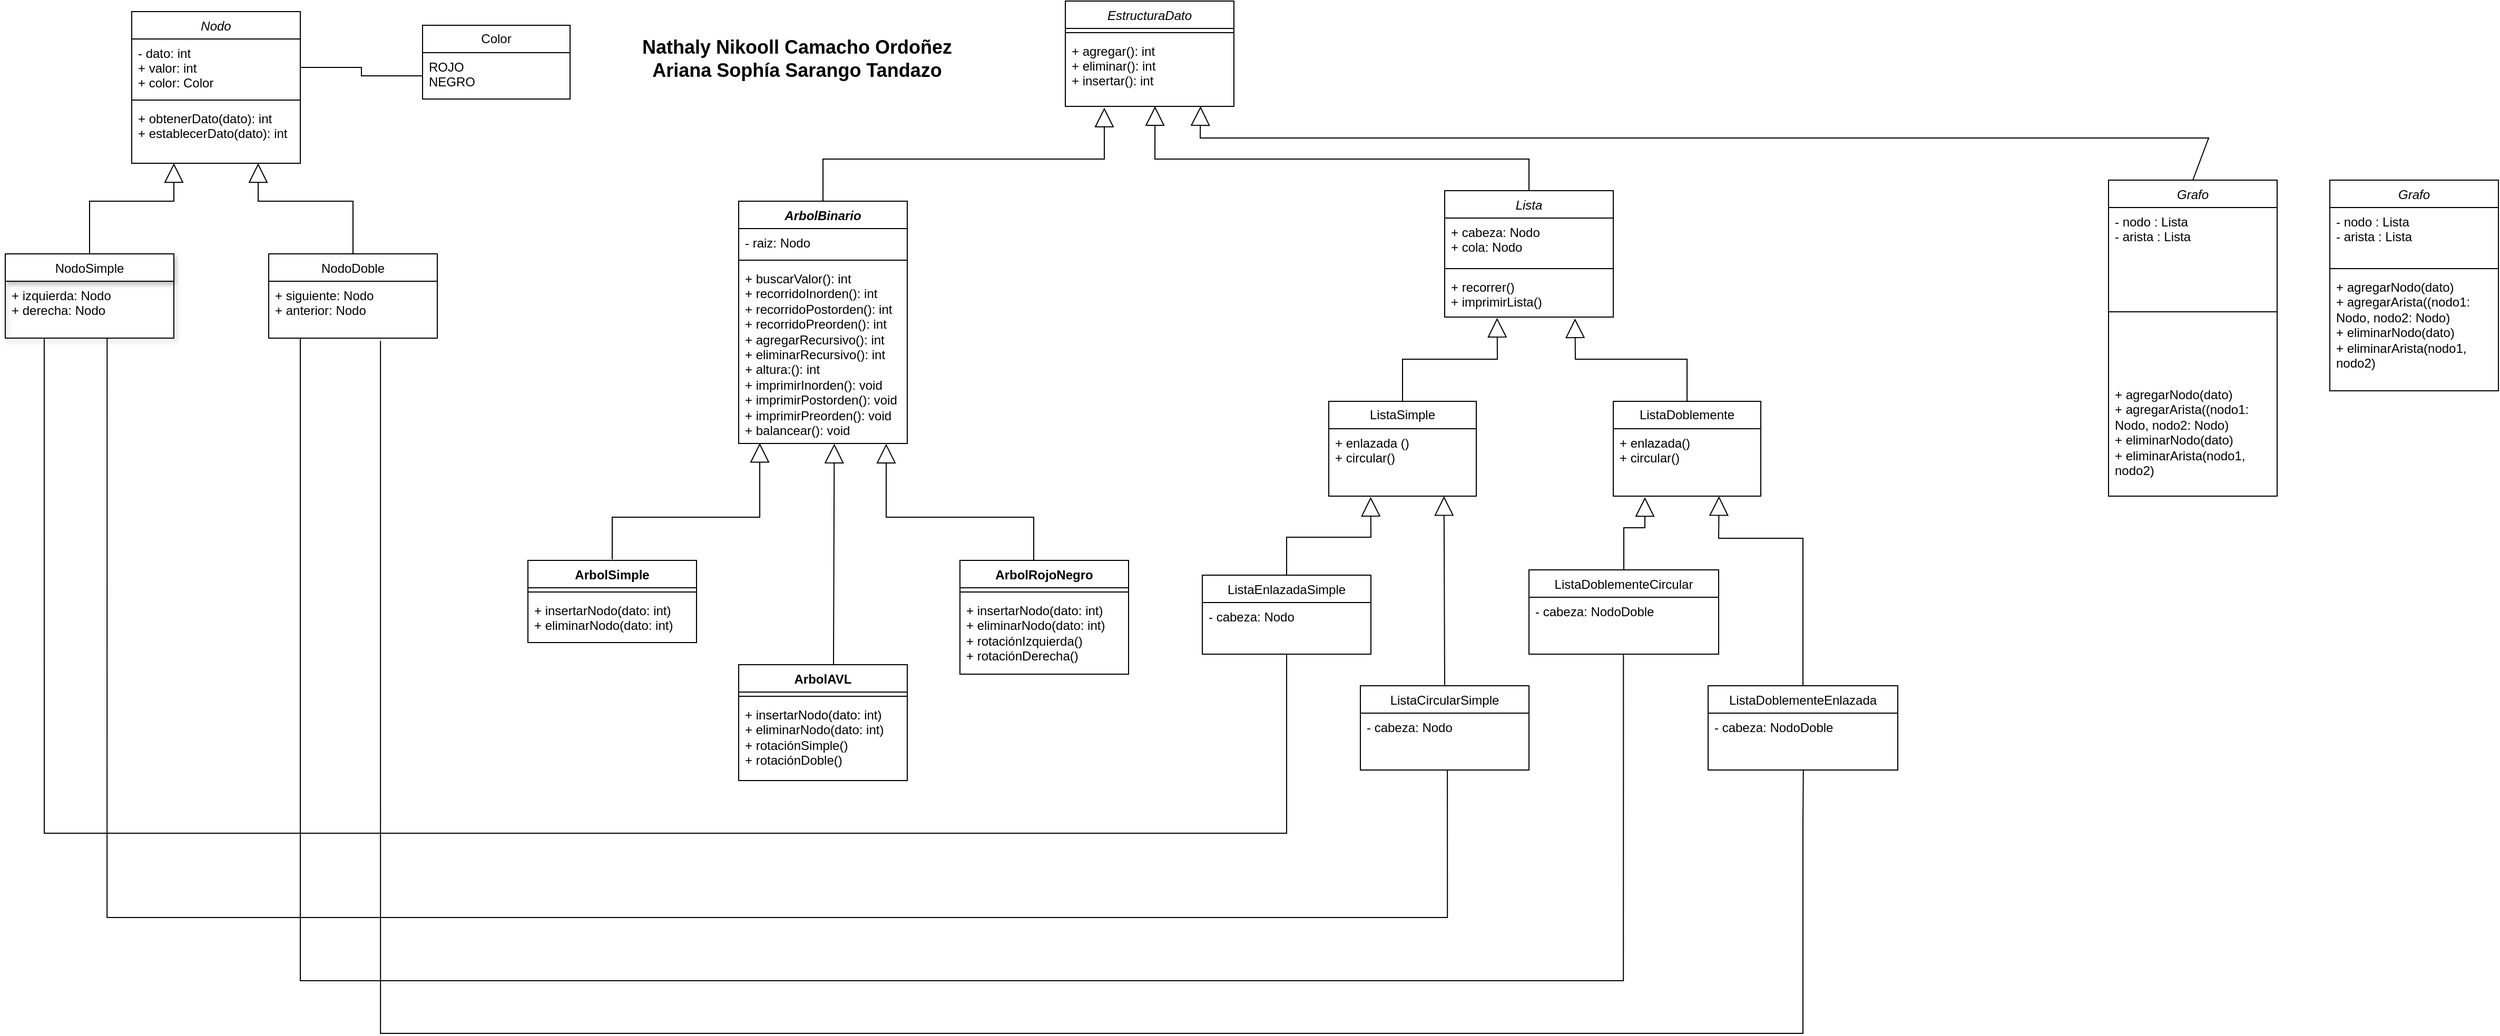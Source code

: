 <mxfile version="24.5.4" type="github">
  <diagram id="C5RBs43oDa-KdzZeNtuy" name="Page-1">
    <mxGraphModel dx="1018" dy="420" grid="1" gridSize="10" guides="1" tooltips="1" connect="1" arrows="1" fold="1" page="1" pageScale="1" pageWidth="827" pageHeight="1169" math="0" shadow="0">
      <root>
        <mxCell id="WIyWlLk6GJQsqaUBKTNV-0" />
        <mxCell id="WIyWlLk6GJQsqaUBKTNV-1" parent="WIyWlLk6GJQsqaUBKTNV-0" />
        <mxCell id="zkfFHV4jXpPFQw0GAbJ--0" value="EstructuraDato" style="swimlane;fontStyle=2;align=center;verticalAlign=top;childLayout=stackLayout;horizontal=1;startSize=26;horizontalStack=0;resizeParent=1;resizeLast=0;collapsible=1;marginBottom=0;rounded=0;shadow=0;strokeWidth=1;" parent="WIyWlLk6GJQsqaUBKTNV-1" vertex="1">
          <mxGeometry x="1010" y="10" width="160" height="100" as="geometry">
            <mxRectangle x="230" y="140" width="160" height="26" as="alternateBounds" />
          </mxGeometry>
        </mxCell>
        <mxCell id="DncJ9CUcUolEmfU4vxdp-8" value="" style="line;strokeWidth=1;fillColor=none;align=left;verticalAlign=middle;spacingTop=-1;spacingLeft=3;spacingRight=3;rotatable=0;labelPosition=right;points=[];portConstraint=eastwest;strokeColor=inherit;" parent="zkfFHV4jXpPFQw0GAbJ--0" vertex="1">
          <mxGeometry y="26" width="160" height="8" as="geometry" />
        </mxCell>
        <mxCell id="zkfFHV4jXpPFQw0GAbJ--1" value="+ agregar(): int&#xa;+ eliminar(): int&#xa;+ insertar(): int" style="text;align=left;verticalAlign=top;spacingLeft=4;spacingRight=4;overflow=hidden;rotatable=0;points=[[0,0.5],[1,0.5]];portConstraint=eastwest;" parent="zkfFHV4jXpPFQw0GAbJ--0" vertex="1">
          <mxGeometry y="34" width="160" height="66" as="geometry" />
        </mxCell>
        <mxCell id="zkfFHV4jXpPFQw0GAbJ--6" value="NodoSimple" style="swimlane;fontStyle=0;align=center;verticalAlign=top;childLayout=stackLayout;horizontal=1;startSize=26;horizontalStack=0;resizeParent=1;resizeLast=0;collapsible=1;marginBottom=0;rounded=0;shadow=1;strokeWidth=1;" parent="WIyWlLk6GJQsqaUBKTNV-1" vertex="1">
          <mxGeometry x="4" y="250" width="160" height="80" as="geometry">
            <mxRectangle x="130" y="380" width="160" height="26" as="alternateBounds" />
          </mxGeometry>
        </mxCell>
        <mxCell id="zkfFHV4jXpPFQw0GAbJ--7" value="+ izquierda: Nodo&#xa;+ derecha: Nodo" style="text;align=left;verticalAlign=top;spacingLeft=4;spacingRight=4;overflow=hidden;rotatable=0;points=[[0,0.5],[1,0.5]];portConstraint=eastwest;" parent="zkfFHV4jXpPFQw0GAbJ--6" vertex="1">
          <mxGeometry y="26" width="160" height="54" as="geometry" />
        </mxCell>
        <mxCell id="DncJ9CUcUolEmfU4vxdp-2" value="NodoDoble" style="swimlane;fontStyle=0;align=center;verticalAlign=top;childLayout=stackLayout;horizontal=1;startSize=26;horizontalStack=0;resizeParent=1;resizeLast=0;collapsible=1;marginBottom=0;rounded=0;shadow=0;strokeWidth=1;" parent="WIyWlLk6GJQsqaUBKTNV-1" vertex="1">
          <mxGeometry x="254" y="250" width="160" height="80" as="geometry">
            <mxRectangle x="130" y="380" width="160" height="26" as="alternateBounds" />
          </mxGeometry>
        </mxCell>
        <mxCell id="DncJ9CUcUolEmfU4vxdp-3" value="+ siguiente: Nodo&#xa;+ anterior: Nodo" style="text;align=left;verticalAlign=top;spacingLeft=4;spacingRight=4;overflow=hidden;rotatable=0;points=[[0,0.5],[1,0.5]];portConstraint=eastwest;" parent="DncJ9CUcUolEmfU4vxdp-2" vertex="1">
          <mxGeometry y="26" width="160" height="54" as="geometry" />
        </mxCell>
        <mxCell id="DncJ9CUcUolEmfU4vxdp-9" value="ListaEnlazadaSimple" style="swimlane;fontStyle=0;align=center;verticalAlign=top;childLayout=stackLayout;horizontal=1;startSize=26;horizontalStack=0;resizeParent=1;resizeLast=0;collapsible=1;marginBottom=0;rounded=0;shadow=0;strokeWidth=1;" parent="WIyWlLk6GJQsqaUBKTNV-1" vertex="1">
          <mxGeometry x="1140" y="555" width="160" height="75" as="geometry">
            <mxRectangle x="130" y="380" width="160" height="26" as="alternateBounds" />
          </mxGeometry>
        </mxCell>
        <mxCell id="DncJ9CUcUolEmfU4vxdp-10" value="- cabeza: Nodo" style="text;align=left;verticalAlign=top;spacingLeft=4;spacingRight=4;overflow=hidden;rotatable=0;points=[[0,0.5],[1,0.5]];portConstraint=eastwest;" parent="DncJ9CUcUolEmfU4vxdp-9" vertex="1">
          <mxGeometry y="26" width="160" height="34" as="geometry" />
        </mxCell>
        <mxCell id="DncJ9CUcUolEmfU4vxdp-11" value="ListaDoblementeEnlazada" style="swimlane;fontStyle=0;align=center;verticalAlign=top;childLayout=stackLayout;horizontal=1;startSize=26;horizontalStack=0;resizeParent=1;resizeLast=0;collapsible=1;marginBottom=0;rounded=0;shadow=0;strokeWidth=1;" parent="WIyWlLk6GJQsqaUBKTNV-1" vertex="1">
          <mxGeometry x="1620" y="660" width="180" height="80" as="geometry">
            <mxRectangle x="130" y="380" width="160" height="26" as="alternateBounds" />
          </mxGeometry>
        </mxCell>
        <mxCell id="DncJ9CUcUolEmfU4vxdp-12" value="- cabeza: NodoDoble" style="text;align=left;verticalAlign=top;spacingLeft=4;spacingRight=4;overflow=hidden;rotatable=0;points=[[0,0.5],[1,0.5]];portConstraint=eastwest;" parent="DncJ9CUcUolEmfU4vxdp-11" vertex="1">
          <mxGeometry y="26" width="180" height="54" as="geometry" />
        </mxCell>
        <mxCell id="DncJ9CUcUolEmfU4vxdp-13" value="ListaDoblementeCircular" style="swimlane;fontStyle=0;align=center;verticalAlign=top;childLayout=stackLayout;horizontal=1;startSize=26;horizontalStack=0;resizeParent=1;resizeLast=0;collapsible=1;marginBottom=0;rounded=0;shadow=0;strokeWidth=1;" parent="WIyWlLk6GJQsqaUBKTNV-1" vertex="1">
          <mxGeometry x="1450" y="550" width="180" height="80" as="geometry">
            <mxRectangle x="130" y="380" width="160" height="26" as="alternateBounds" />
          </mxGeometry>
        </mxCell>
        <mxCell id="DncJ9CUcUolEmfU4vxdp-14" value="- cabeza: NodoDoble" style="text;align=left;verticalAlign=top;spacingLeft=4;spacingRight=4;overflow=hidden;rotatable=0;points=[[0,0.5],[1,0.5]];portConstraint=eastwest;" parent="DncJ9CUcUolEmfU4vxdp-13" vertex="1">
          <mxGeometry y="26" width="180" height="54" as="geometry" />
        </mxCell>
        <mxCell id="DncJ9CUcUolEmfU4vxdp-15" value="ListaCircularSimple" style="swimlane;fontStyle=0;align=center;verticalAlign=top;childLayout=stackLayout;horizontal=1;startSize=26;horizontalStack=0;resizeParent=1;resizeLast=0;collapsible=1;marginBottom=0;rounded=0;shadow=0;strokeWidth=1;" parent="WIyWlLk6GJQsqaUBKTNV-1" vertex="1">
          <mxGeometry x="1290" y="660" width="160" height="80" as="geometry">
            <mxRectangle x="130" y="380" width="160" height="26" as="alternateBounds" />
          </mxGeometry>
        </mxCell>
        <mxCell id="DncJ9CUcUolEmfU4vxdp-16" value="- cabeza: Nodo" style="text;align=left;verticalAlign=top;spacingLeft=4;spacingRight=4;overflow=hidden;rotatable=0;points=[[0,0.5],[1,0.5]];portConstraint=eastwest;" parent="DncJ9CUcUolEmfU4vxdp-15" vertex="1">
          <mxGeometry y="26" width="160" height="54" as="geometry" />
        </mxCell>
        <mxCell id="DncJ9CUcUolEmfU4vxdp-19" value="&lt;i style=&quot;&quot;&gt;ArbolBinario&lt;/i&gt;" style="swimlane;fontStyle=1;align=center;verticalAlign=top;childLayout=stackLayout;horizontal=1;startSize=26;horizontalStack=0;resizeParent=1;resizeParentMax=0;resizeLast=0;collapsible=1;marginBottom=0;whiteSpace=wrap;html=1;" parent="WIyWlLk6GJQsqaUBKTNV-1" vertex="1">
          <mxGeometry x="700" y="200" width="160" height="230" as="geometry" />
        </mxCell>
        <mxCell id="DncJ9CUcUolEmfU4vxdp-20" value="- raiz: Nodo" style="text;strokeColor=none;fillColor=none;align=left;verticalAlign=top;spacingLeft=4;spacingRight=4;overflow=hidden;rotatable=0;points=[[0,0.5],[1,0.5]];portConstraint=eastwest;whiteSpace=wrap;html=1;" parent="DncJ9CUcUolEmfU4vxdp-19" vertex="1">
          <mxGeometry y="26" width="160" height="26" as="geometry" />
        </mxCell>
        <mxCell id="DncJ9CUcUolEmfU4vxdp-21" value="" style="line;strokeWidth=1;fillColor=none;align=left;verticalAlign=middle;spacingTop=-1;spacingLeft=3;spacingRight=3;rotatable=0;labelPosition=right;points=[];portConstraint=eastwest;strokeColor=inherit;" parent="DncJ9CUcUolEmfU4vxdp-19" vertex="1">
          <mxGeometry y="52" width="160" height="8" as="geometry" />
        </mxCell>
        <mxCell id="DncJ9CUcUolEmfU4vxdp-22" value="+ buscarValor(): int&lt;br&gt;+ recorridoInorden(): int&lt;div&gt;+ recorridoPostorden(): int&lt;br&gt;+ recorridoPreorden()&lt;span style=&quot;background-color: initial;&quot;&gt;: int&lt;/span&gt;&lt;/div&gt;&lt;div&gt;&lt;span style=&quot;text-wrap: nowrap;&quot;&gt;+ agregarRecursivo(): int&lt;/span&gt;&lt;br style=&quot;text-wrap: nowrap; padding: 0px; margin: 0px;&quot;&gt;&lt;span style=&quot;text-wrap: nowrap;&quot;&gt;+ eliminarRecursivo(): int&lt;/span&gt;&lt;/div&gt;&lt;div&gt;+ altura:(): int&lt;span style=&quot;text-wrap: nowrap;&quot;&gt;&lt;br&gt;&lt;/span&gt;&lt;/div&gt;&lt;div&gt;+ imprimirInorden()&lt;span style=&quot;background-color: initial;&quot;&gt;: void&lt;/span&gt;&lt;/div&gt;&lt;div&gt;+ imprimir&lt;span style=&quot;background-color: initial;&quot;&gt;Postorden()&lt;/span&gt;&lt;span style=&quot;background-color: initial;&quot;&gt;: void&lt;/span&gt;&lt;/div&gt;&lt;div&gt;&lt;span style=&quot;background-color: initial;&quot;&gt;+ imprimirPreorden()&lt;/span&gt;&lt;span style=&quot;background-color: initial;&quot;&gt;: void&lt;br&gt;&lt;/span&gt;&lt;/div&gt;&lt;div&gt;&lt;span style=&quot;text-wrap: nowrap;&quot;&gt;+ balancear(): void&lt;/span&gt;&lt;span style=&quot;background-color: initial;&quot;&gt;&lt;br&gt;&lt;/span&gt;&lt;/div&gt;" style="text;strokeColor=none;fillColor=none;align=left;verticalAlign=top;spacingLeft=4;spacingRight=4;overflow=hidden;rotatable=0;points=[[0,0.5],[1,0.5]];portConstraint=eastwest;whiteSpace=wrap;html=1;" parent="DncJ9CUcUolEmfU4vxdp-19" vertex="1">
          <mxGeometry y="60" width="160" height="170" as="geometry" />
        </mxCell>
        <mxCell id="DncJ9CUcUolEmfU4vxdp-24" value="" style="endArrow=block;endSize=16;endFill=0;html=1;rounded=0;exitX=0.5;exitY=0;exitDx=0;exitDy=0;entryX=0.231;entryY=1.019;entryDx=0;entryDy=0;entryPerimeter=0;" parent="WIyWlLk6GJQsqaUBKTNV-1" source="DncJ9CUcUolEmfU4vxdp-19" target="zkfFHV4jXpPFQw0GAbJ--1" edge="1">
          <mxGeometry width="160" relative="1" as="geometry">
            <mxPoint x="830" y="435" as="sourcePoint" />
            <mxPoint x="980" y="191" as="targetPoint" />
            <Array as="points">
              <mxPoint x="780" y="160" />
              <mxPoint x="1047" y="160" />
            </Array>
          </mxGeometry>
        </mxCell>
        <mxCell id="DncJ9CUcUolEmfU4vxdp-35" value="Nodo" style="swimlane;fontStyle=2;align=center;verticalAlign=top;childLayout=stackLayout;horizontal=1;startSize=26;horizontalStack=0;resizeParent=1;resizeLast=0;collapsible=1;marginBottom=0;rounded=0;shadow=0;strokeWidth=1;" parent="WIyWlLk6GJQsqaUBKTNV-1" vertex="1">
          <mxGeometry x="124" y="20" width="160" height="144" as="geometry">
            <mxRectangle x="230" y="140" width="160" height="26" as="alternateBounds" />
          </mxGeometry>
        </mxCell>
        <mxCell id="DncJ9CUcUolEmfU4vxdp-37" value="- dato: int &#xa;+ valor: int&#xa;+ color: Color" style="text;align=left;verticalAlign=top;spacingLeft=4;spacingRight=4;overflow=hidden;rotatable=0;points=[[0,0.5],[1,0.5]];portConstraint=eastwest;" parent="DncJ9CUcUolEmfU4vxdp-35" vertex="1">
          <mxGeometry y="26" width="160" height="54" as="geometry" />
        </mxCell>
        <mxCell id="DncJ9CUcUolEmfU4vxdp-43" value="" style="line;strokeWidth=1;fillColor=none;align=left;verticalAlign=middle;spacingTop=-1;spacingLeft=3;spacingRight=3;rotatable=0;labelPosition=right;points=[];portConstraint=eastwest;strokeColor=inherit;" parent="DncJ9CUcUolEmfU4vxdp-35" vertex="1">
          <mxGeometry y="80" width="160" height="8" as="geometry" />
        </mxCell>
        <mxCell id="DncJ9CUcUolEmfU4vxdp-42" value="+ obtenerDato(dato): int&#xa;+ establecerDato(dato): int" style="text;align=left;verticalAlign=top;spacingLeft=4;spacingRight=4;overflow=hidden;rotatable=0;points=[[0,0.5],[1,0.5]];portConstraint=eastwest;" parent="DncJ9CUcUolEmfU4vxdp-35" vertex="1">
          <mxGeometry y="88" width="160" height="56" as="geometry" />
        </mxCell>
        <mxCell id="DncJ9CUcUolEmfU4vxdp-44" value="" style="endArrow=block;endSize=16;endFill=0;html=1;rounded=0;entryX=0.25;entryY=1;entryDx=0;entryDy=0;exitX=0.5;exitY=0;exitDx=0;exitDy=0;" parent="WIyWlLk6GJQsqaUBKTNV-1" source="zkfFHV4jXpPFQw0GAbJ--6" target="DncJ9CUcUolEmfU4vxdp-35" edge="1">
          <mxGeometry width="160" relative="1" as="geometry">
            <mxPoint x="234" y="210" as="sourcePoint" />
            <mxPoint x="394" y="210" as="targetPoint" />
            <Array as="points">
              <mxPoint x="84" y="200" />
              <mxPoint x="164" y="200" />
            </Array>
          </mxGeometry>
        </mxCell>
        <mxCell id="DncJ9CUcUolEmfU4vxdp-45" value="" style="endArrow=block;endSize=16;endFill=0;html=1;rounded=0;entryX=0.75;entryY=1;entryDx=0;entryDy=0;exitX=0.5;exitY=0;exitDx=0;exitDy=0;" parent="WIyWlLk6GJQsqaUBKTNV-1" source="DncJ9CUcUolEmfU4vxdp-2" target="DncJ9CUcUolEmfU4vxdp-35" edge="1">
          <mxGeometry width="160" relative="1" as="geometry">
            <mxPoint x="54" y="260" as="sourcePoint" />
            <mxPoint x="187" y="160" as="targetPoint" />
            <Array as="points">
              <mxPoint x="334" y="200" />
              <mxPoint x="244" y="200" />
            </Array>
          </mxGeometry>
        </mxCell>
        <mxCell id="DncJ9CUcUolEmfU4vxdp-46" value="&lt;span style=&quot;font-weight: normal;&quot;&gt;&lt;i&gt;Lista&lt;/i&gt;&lt;/span&gt;" style="swimlane;fontStyle=1;align=center;verticalAlign=top;childLayout=stackLayout;horizontal=1;startSize=26;horizontalStack=0;resizeParent=1;resizeParentMax=0;resizeLast=0;collapsible=1;marginBottom=0;whiteSpace=wrap;html=1;" parent="WIyWlLk6GJQsqaUBKTNV-1" vertex="1">
          <mxGeometry x="1370" y="190" width="160" height="120" as="geometry" />
        </mxCell>
        <mxCell id="DncJ9CUcUolEmfU4vxdp-47" value="+ cabeza: Nodo&lt;div&gt;+ cola: Nodo&lt;/div&gt;" style="text;strokeColor=none;fillColor=none;align=left;verticalAlign=top;spacingLeft=4;spacingRight=4;overflow=hidden;rotatable=0;points=[[0,0.5],[1,0.5]];portConstraint=eastwest;whiteSpace=wrap;html=1;" parent="DncJ9CUcUolEmfU4vxdp-46" vertex="1">
          <mxGeometry y="26" width="160" height="44" as="geometry" />
        </mxCell>
        <mxCell id="DncJ9CUcUolEmfU4vxdp-48" value="" style="line;strokeWidth=1;fillColor=none;align=left;verticalAlign=middle;spacingTop=-1;spacingLeft=3;spacingRight=3;rotatable=0;labelPosition=right;points=[];portConstraint=eastwest;strokeColor=inherit;" parent="DncJ9CUcUolEmfU4vxdp-46" vertex="1">
          <mxGeometry y="70" width="160" height="8" as="geometry" />
        </mxCell>
        <mxCell id="DncJ9CUcUolEmfU4vxdp-49" value="&lt;div&gt;+ recorrer()&lt;/div&gt;+ imprimirLista()&lt;div&gt;&lt;br&gt;&lt;/div&gt;" style="text;strokeColor=none;fillColor=none;align=left;verticalAlign=top;spacingLeft=4;spacingRight=4;overflow=hidden;rotatable=0;points=[[0,0.5],[1,0.5]];portConstraint=eastwest;whiteSpace=wrap;html=1;" parent="DncJ9CUcUolEmfU4vxdp-46" vertex="1">
          <mxGeometry y="78" width="160" height="42" as="geometry" />
        </mxCell>
        <mxCell id="DncJ9CUcUolEmfU4vxdp-50" value="" style="endArrow=block;endSize=16;endFill=0;html=1;rounded=0;exitX=0.5;exitY=0;exitDx=0;exitDy=0;entryX=0.532;entryY=0.998;entryDx=0;entryDy=0;entryPerimeter=0;" parent="WIyWlLk6GJQsqaUBKTNV-1" source="DncJ9CUcUolEmfU4vxdp-46" target="zkfFHV4jXpPFQw0GAbJ--1" edge="1">
          <mxGeometry width="160" relative="1" as="geometry">
            <mxPoint x="870" y="290" as="sourcePoint" />
            <mxPoint x="947" y="201" as="targetPoint" />
            <Array as="points">
              <mxPoint x="1450" y="160" />
              <mxPoint x="1095" y="160" />
            </Array>
          </mxGeometry>
        </mxCell>
        <mxCell id="DncJ9CUcUolEmfU4vxdp-64" value="" style="endArrow=block;endSize=16;endFill=0;html=1;rounded=0;exitX=0.5;exitY=0;exitDx=0;exitDy=0;entryX=0.125;entryY=0.998;entryDx=0;entryDy=0;entryPerimeter=0;" parent="WIyWlLk6GJQsqaUBKTNV-1" target="DncJ9CUcUolEmfU4vxdp-22" edge="1">
          <mxGeometry width="160" relative="1" as="geometry">
            <mxPoint x="580" y="540" as="sourcePoint" />
            <mxPoint x="720" y="440" as="targetPoint" />
            <Array as="points">
              <mxPoint x="580" y="500" />
              <mxPoint x="720" y="500" />
            </Array>
          </mxGeometry>
        </mxCell>
        <mxCell id="DncJ9CUcUolEmfU4vxdp-66" value="" style="endArrow=block;endSize=16;endFill=0;html=1;rounded=0;exitX=0.5;exitY=0;exitDx=0;exitDy=0;entryX=0.567;entryY=1.002;entryDx=0;entryDy=0;entryPerimeter=0;" parent="WIyWlLk6GJQsqaUBKTNV-1" target="DncJ9CUcUolEmfU4vxdp-22" edge="1">
          <mxGeometry width="160" relative="1" as="geometry">
            <mxPoint x="790" y="640" as="sourcePoint" />
            <mxPoint x="790" y="450" as="targetPoint" />
            <Array as="points" />
          </mxGeometry>
        </mxCell>
        <mxCell id="DncJ9CUcUolEmfU4vxdp-67" value="" style="endArrow=block;endSize=16;endFill=0;html=1;rounded=0;exitX=0.5;exitY=0;exitDx=0;exitDy=0;entryX=0.875;entryY=1.002;entryDx=0;entryDy=0;entryPerimeter=0;" parent="WIyWlLk6GJQsqaUBKTNV-1" target="DncJ9CUcUolEmfU4vxdp-22" edge="1">
          <mxGeometry width="160" relative="1" as="geometry">
            <mxPoint x="980.0" y="545" as="sourcePoint" />
            <mxPoint x="840" y="440" as="targetPoint" />
            <Array as="points">
              <mxPoint x="980" y="500" />
              <mxPoint x="840" y="500" />
            </Array>
          </mxGeometry>
        </mxCell>
        <mxCell id="DncJ9CUcUolEmfU4vxdp-75" value="Color" style="swimlane;fontStyle=0;childLayout=stackLayout;horizontal=1;startSize=26;fillColor=none;horizontalStack=0;resizeParent=1;resizeParentMax=0;resizeLast=0;collapsible=1;marginBottom=0;whiteSpace=wrap;html=1;" parent="WIyWlLk6GJQsqaUBKTNV-1" vertex="1">
          <mxGeometry x="400" y="33" width="140" height="70" as="geometry" />
        </mxCell>
        <mxCell id="DncJ9CUcUolEmfU4vxdp-76" value="ROJO&lt;div&gt;NEGRO&lt;/div&gt;" style="text;strokeColor=none;fillColor=none;align=left;verticalAlign=top;spacingLeft=4;spacingRight=4;overflow=hidden;rotatable=0;points=[[0,0.5],[1,0.5]];portConstraint=eastwest;whiteSpace=wrap;html=1;" parent="DncJ9CUcUolEmfU4vxdp-75" vertex="1">
          <mxGeometry y="26" width="140" height="44" as="geometry" />
        </mxCell>
        <mxCell id="ir2BoSaiO2hxF5gIal0P-0" value="&lt;div&gt;ListaSimple&lt;/div&gt;" style="swimlane;fontStyle=0;childLayout=stackLayout;horizontal=1;startSize=26;fillColor=none;horizontalStack=0;resizeParent=1;resizeParentMax=0;resizeLast=0;collapsible=1;marginBottom=0;whiteSpace=wrap;html=1;" parent="WIyWlLk6GJQsqaUBKTNV-1" vertex="1">
          <mxGeometry x="1260" y="390" width="140" height="90" as="geometry" />
        </mxCell>
        <mxCell id="ir2BoSaiO2hxF5gIal0P-1" value="&lt;div&gt;&lt;font style=&quot;vertical-align: inherit;&quot;&gt;&lt;font style=&quot;vertical-align: inherit;&quot;&gt;+ enlazada ()&lt;/font&gt;&lt;/font&gt;&lt;/div&gt;&lt;div&gt;&lt;font style=&quot;vertical-align: inherit;&quot;&gt;&lt;font style=&quot;vertical-align: inherit;&quot;&gt;+ circular()&lt;/font&gt;&lt;/font&gt;&lt;br&gt;&lt;/div&gt;" style="text;strokeColor=none;fillColor=none;align=left;verticalAlign=top;spacingLeft=4;spacingRight=4;overflow=hidden;rotatable=0;points=[[0,0.5],[1,0.5]];portConstraint=eastwest;whiteSpace=wrap;html=1;" parent="ir2BoSaiO2hxF5gIal0P-0" vertex="1">
          <mxGeometry y="26" width="140" height="64" as="geometry" />
        </mxCell>
        <mxCell id="ir2BoSaiO2hxF5gIal0P-8" value="ListaDoblemente" style="swimlane;fontStyle=0;childLayout=stackLayout;horizontal=1;startSize=26;fillColor=none;horizontalStack=0;resizeParent=1;resizeParentMax=0;resizeLast=0;collapsible=1;marginBottom=0;whiteSpace=wrap;html=1;" parent="WIyWlLk6GJQsqaUBKTNV-1" vertex="1">
          <mxGeometry x="1530" y="390" width="140" height="90" as="geometry" />
        </mxCell>
        <mxCell id="ir2BoSaiO2hxF5gIal0P-10" value="&lt;div&gt;+ enlazada() &lt;br&gt;&lt;/div&gt;&lt;div&gt;+ circular()&lt;br&gt;&lt;/div&gt;" style="text;strokeColor=none;fillColor=none;align=left;verticalAlign=top;spacingLeft=4;spacingRight=4;overflow=hidden;rotatable=0;points=[[0,0.5],[1,0.5]];portConstraint=eastwest;whiteSpace=wrap;html=1;" parent="ir2BoSaiO2hxF5gIal0P-8" vertex="1">
          <mxGeometry y="26" width="140" height="64" as="geometry" />
        </mxCell>
        <mxCell id="ir2BoSaiO2hxF5gIal0P-45" value="" style="endArrow=block;endSize=16;endFill=0;html=1;rounded=0;exitX=0.5;exitY=0;exitDx=0;exitDy=0;entryX=0.311;entryY=1.019;entryDx=0;entryDy=0;entryPerimeter=0;" parent="WIyWlLk6GJQsqaUBKTNV-1" source="ir2BoSaiO2hxF5gIal0P-0" target="DncJ9CUcUolEmfU4vxdp-49" edge="1">
          <mxGeometry width="160" relative="1" as="geometry">
            <mxPoint x="1840.0" y="318.342" as="sourcePoint" />
            <mxPoint x="1543.72" y="291.65" as="targetPoint" />
            <Array as="points">
              <mxPoint x="1330" y="350" />
              <mxPoint x="1420" y="350" />
            </Array>
          </mxGeometry>
        </mxCell>
        <mxCell id="ir2BoSaiO2hxF5gIal0P-46" value="" style="endArrow=block;endSize=16;endFill=0;html=1;rounded=0;exitX=0.5;exitY=0;exitDx=0;exitDy=0;entryX=0.773;entryY=1.033;entryDx=0;entryDy=0;entryPerimeter=0;" parent="WIyWlLk6GJQsqaUBKTNV-1" source="ir2BoSaiO2hxF5gIal0P-8" target="DncJ9CUcUolEmfU4vxdp-49" edge="1">
          <mxGeometry width="160" relative="1" as="geometry">
            <mxPoint x="1846" y="337" as="sourcePoint" />
            <mxPoint x="1560" y="190" as="targetPoint" />
            <Array as="points">
              <mxPoint x="1600" y="350" />
              <mxPoint x="1494" y="350" />
            </Array>
          </mxGeometry>
        </mxCell>
        <mxCell id="ir2BoSaiO2hxF5gIal0P-53" value="ArbolSimple" style="swimlane;fontStyle=1;align=center;verticalAlign=top;childLayout=stackLayout;horizontal=1;startSize=26;horizontalStack=0;resizeParent=1;resizeParentMax=0;resizeLast=0;collapsible=1;marginBottom=0;whiteSpace=wrap;html=1;" parent="WIyWlLk6GJQsqaUBKTNV-1" vertex="1">
          <mxGeometry x="500" y="541" width="160" height="78" as="geometry" />
        </mxCell>
        <mxCell id="ir2BoSaiO2hxF5gIal0P-55" value="" style="line;strokeWidth=1;fillColor=none;align=left;verticalAlign=middle;spacingTop=-1;spacingLeft=3;spacingRight=3;rotatable=0;labelPosition=right;points=[];portConstraint=eastwest;strokeColor=inherit;" parent="ir2BoSaiO2hxF5gIal0P-53" vertex="1">
          <mxGeometry y="26" width="160" height="8" as="geometry" />
        </mxCell>
        <mxCell id="ir2BoSaiO2hxF5gIal0P-54" value="&lt;div&gt;+ insertarNodo(dato: int)&lt;/div&gt;&lt;div&gt;+ eliminarNodo(dato: int)&lt;br&gt;&lt;/div&gt;" style="text;strokeColor=none;fillColor=none;align=left;verticalAlign=top;spacingLeft=4;spacingRight=4;overflow=hidden;rotatable=0;points=[[0,0.5],[1,0.5]];portConstraint=eastwest;whiteSpace=wrap;html=1;" parent="ir2BoSaiO2hxF5gIal0P-53" vertex="1">
          <mxGeometry y="34" width="160" height="44" as="geometry" />
        </mxCell>
        <mxCell id="ir2BoSaiO2hxF5gIal0P-57" value="ArbolAVL" style="swimlane;fontStyle=1;align=center;verticalAlign=top;childLayout=stackLayout;horizontal=1;startSize=26;horizontalStack=0;resizeParent=1;resizeParentMax=0;resizeLast=0;collapsible=1;marginBottom=0;whiteSpace=wrap;html=1;" parent="WIyWlLk6GJQsqaUBKTNV-1" vertex="1">
          <mxGeometry x="700" y="640" width="160" height="110" as="geometry" />
        </mxCell>
        <mxCell id="ir2BoSaiO2hxF5gIal0P-59" value="" style="line;strokeWidth=1;fillColor=none;align=left;verticalAlign=middle;spacingTop=-1;spacingLeft=3;spacingRight=3;rotatable=0;labelPosition=right;points=[];portConstraint=eastwest;strokeColor=inherit;" parent="ir2BoSaiO2hxF5gIal0P-57" vertex="1">
          <mxGeometry y="26" width="160" height="8" as="geometry" />
        </mxCell>
        <mxCell id="9hyr6kazBqOxSnsQjy6S-9" value="&lt;div&gt;+ insertarNodo(dato: int)&lt;/div&gt;&lt;div&gt;+ eliminarNodo(dato: int)&lt;br&gt;&lt;/div&gt;&lt;div&gt;+ rotaciónSimple()&lt;/div&gt;&lt;div&gt;+ rotaciónDoble()&lt;/div&gt;" style="text;strokeColor=none;fillColor=none;align=left;verticalAlign=top;spacingLeft=4;spacingRight=4;overflow=hidden;rotatable=0;points=[[0,0.5],[1,0.5]];portConstraint=eastwest;whiteSpace=wrap;html=1;" parent="ir2BoSaiO2hxF5gIal0P-57" vertex="1">
          <mxGeometry y="34" width="160" height="76" as="geometry" />
        </mxCell>
        <mxCell id="ir2BoSaiO2hxF5gIal0P-61" value="ArbolRojoNegro" style="swimlane;fontStyle=1;align=center;verticalAlign=top;childLayout=stackLayout;horizontal=1;startSize=26;horizontalStack=0;resizeParent=1;resizeParentMax=0;resizeLast=0;collapsible=1;marginBottom=0;whiteSpace=wrap;html=1;" parent="WIyWlLk6GJQsqaUBKTNV-1" vertex="1">
          <mxGeometry x="910" y="541" width="160" height="108" as="geometry" />
        </mxCell>
        <mxCell id="ir2BoSaiO2hxF5gIal0P-63" value="" style="line;strokeWidth=1;fillColor=none;align=left;verticalAlign=middle;spacingTop=-1;spacingLeft=3;spacingRight=3;rotatable=0;labelPosition=right;points=[];portConstraint=eastwest;strokeColor=inherit;" parent="ir2BoSaiO2hxF5gIal0P-61" vertex="1">
          <mxGeometry y="26" width="160" height="8" as="geometry" />
        </mxCell>
        <mxCell id="ir2BoSaiO2hxF5gIal0P-62" value="&lt;div&gt;+ insertarNodo(dato: int)&lt;/div&gt;&lt;div&gt;+ eliminarNodo(dato: int)&lt;br&gt;&lt;/div&gt;&lt;div&gt;&lt;div&gt;+ rotaciónIzquierda()&lt;/div&gt;&lt;div&gt;+ rotaciónDerecha()&lt;/div&gt;&lt;/div&gt;" style="text;strokeColor=none;fillColor=none;align=left;verticalAlign=top;spacingLeft=4;spacingRight=4;overflow=hidden;rotatable=0;points=[[0,0.5],[1,0.5]];portConstraint=eastwest;whiteSpace=wrap;html=1;" parent="ir2BoSaiO2hxF5gIal0P-61" vertex="1">
          <mxGeometry y="34" width="160" height="74" as="geometry" />
        </mxCell>
        <mxCell id="eCoS8FzOYg7DJ-z4C-Pn-1" value="" style="endArrow=block;endSize=16;endFill=0;html=1;rounded=0;exitX=0.5;exitY=0;exitDx=0;exitDy=0;entryX=0.284;entryY=1.012;entryDx=0;entryDy=0;entryPerimeter=0;" parent="WIyWlLk6GJQsqaUBKTNV-1" source="DncJ9CUcUolEmfU4vxdp-9" target="ir2BoSaiO2hxF5gIal0P-1" edge="1">
          <mxGeometry width="160" relative="1" as="geometry">
            <mxPoint x="1210" y="559" as="sourcePoint" />
            <mxPoint x="1300" y="490" as="targetPoint" />
            <Array as="points">
              <mxPoint x="1220" y="519" />
              <mxPoint x="1300" y="519" />
            </Array>
          </mxGeometry>
        </mxCell>
        <mxCell id="eCoS8FzOYg7DJ-z4C-Pn-2" value="" style="endArrow=block;endSize=16;endFill=0;html=1;rounded=0;exitX=0.5;exitY=0;exitDx=0;exitDy=0;entryX=0.781;entryY=1.001;entryDx=0;entryDy=0;entryPerimeter=0;" parent="WIyWlLk6GJQsqaUBKTNV-1" source="DncJ9CUcUolEmfU4vxdp-15" target="ir2BoSaiO2hxF5gIal0P-1" edge="1">
          <mxGeometry width="160" relative="1" as="geometry">
            <mxPoint x="1330" y="560" as="sourcePoint" />
            <mxPoint x="1370" y="490" as="targetPoint" />
            <Array as="points" />
          </mxGeometry>
        </mxCell>
        <mxCell id="eCoS8FzOYg7DJ-z4C-Pn-3" value="" style="endArrow=block;endSize=16;endFill=0;html=1;rounded=0;exitX=0.5;exitY=0;exitDx=0;exitDy=0;entryX=0.311;entryY=1.019;entryDx=0;entryDy=0;entryPerimeter=0;" parent="WIyWlLk6GJQsqaUBKTNV-1" source="DncJ9CUcUolEmfU4vxdp-13" edge="1">
          <mxGeometry width="160" relative="1" as="geometry">
            <mxPoint x="1470" y="560" as="sourcePoint" />
            <mxPoint x="1560" y="481" as="targetPoint" />
            <Array as="points">
              <mxPoint x="1540" y="510" />
              <mxPoint x="1560" y="510" />
            </Array>
          </mxGeometry>
        </mxCell>
        <mxCell id="eCoS8FzOYg7DJ-z4C-Pn-5" value="" style="endArrow=block;endSize=16;endFill=0;html=1;rounded=0;exitX=0.5;exitY=0;exitDx=0;exitDy=0;entryX=0.717;entryY=1.001;entryDx=0;entryDy=0;entryPerimeter=0;" parent="WIyWlLk6GJQsqaUBKTNV-1" source="DncJ9CUcUolEmfU4vxdp-11" target="ir2BoSaiO2hxF5gIal0P-10" edge="1">
          <mxGeometry width="160" relative="1" as="geometry">
            <mxPoint x="1550" y="540" as="sourcePoint" />
            <mxPoint x="1570" y="491" as="targetPoint" />
            <Array as="points">
              <mxPoint x="1710" y="520" />
              <mxPoint x="1630" y="520" />
            </Array>
          </mxGeometry>
        </mxCell>
        <mxCell id="eCoS8FzOYg7DJ-z4C-Pn-9" value="&lt;font style=&quot;vertical-align: inherit;&quot;&gt;&lt;font style=&quot;vertical-align: inherit;&quot;&gt;&lt;font style=&quot;vertical-align: inherit;&quot;&gt;&lt;font style=&quot;vertical-align: inherit;&quot;&gt;&lt;font style=&quot;vertical-align: inherit;&quot;&gt;&lt;font style=&quot;vertical-align: inherit; font-size: 18px;&quot;&gt;&lt;font style=&quot;vertical-align: inherit;&quot;&gt;&lt;font style=&quot;vertical-align: inherit;&quot;&gt;Nathaly Nikooll Camacho Ordoñez&lt;/font&gt;&lt;/font&gt;&lt;/font&gt;&lt;/font&gt;&lt;/font&gt;&lt;/font&gt;&lt;/font&gt;&lt;/font&gt;&lt;div&gt;&lt;font style=&quot;vertical-align: inherit;&quot;&gt;&lt;font style=&quot;vertical-align: inherit;&quot;&gt;&lt;font style=&quot;vertical-align: inherit;&quot;&gt;&lt;font style=&quot;vertical-align: inherit;&quot;&gt;&lt;font style=&quot;vertical-align: inherit;&quot;&gt;&lt;font style=&quot;vertical-align: inherit;&quot;&gt;&lt;font style=&quot;vertical-align: inherit;&quot;&gt;&lt;font style=&quot;vertical-align: inherit; font-size: 18px;&quot;&gt;&lt;font style=&quot;vertical-align: inherit;&quot;&gt;&lt;font style=&quot;vertical-align: inherit;&quot;&gt;Ariana Sophía Sarango Tandazo&lt;/font&gt;&lt;/font&gt;&lt;/font&gt;&lt;/font&gt;&lt;/font&gt;&lt;/font&gt;&lt;/font&gt;&lt;/font&gt;&lt;/font&gt;&lt;/font&gt;&lt;/div&gt;" style="text;align=center;fontStyle=1;verticalAlign=middle;spacingLeft=3;spacingRight=3;strokeColor=none;rotatable=0;points=[[0,0.5],[1,0.5]];portConstraint=eastwest;html=1;" parent="WIyWlLk6GJQsqaUBKTNV-1" vertex="1">
          <mxGeometry x="620" y="10" width="270" height="110" as="geometry" />
        </mxCell>
        <mxCell id="eCoS8FzOYg7DJ-z4C-Pn-10" value="" style="endArrow=none;html=1;edgeStyle=orthogonalEdgeStyle;rounded=0;exitX=0.231;exitY=1.013;exitDx=0;exitDy=0;exitPerimeter=0;" parent="WIyWlLk6GJQsqaUBKTNV-1" source="zkfFHV4jXpPFQw0GAbJ--7" edge="1">
          <mxGeometry relative="1" as="geometry">
            <mxPoint x="40" y="400" as="sourcePoint" />
            <mxPoint x="1220" y="630" as="targetPoint" />
            <Array as="points">
              <mxPoint x="41" y="800" />
              <mxPoint x="1220" y="800" />
            </Array>
          </mxGeometry>
        </mxCell>
        <mxCell id="eCoS8FzOYg7DJ-z4C-Pn-17" value="" style="endArrow=none;html=1;edgeStyle=orthogonalEdgeStyle;rounded=0;exitX=0.604;exitY=1.001;exitDx=0;exitDy=0;exitPerimeter=0;entryX=0.516;entryY=1.006;entryDx=0;entryDy=0;entryPerimeter=0;" parent="WIyWlLk6GJQsqaUBKTNV-1" source="zkfFHV4jXpPFQw0GAbJ--7" target="DncJ9CUcUolEmfU4vxdp-16" edge="1">
          <mxGeometry relative="1" as="geometry">
            <mxPoint x="80" y="360" as="sourcePoint" />
            <mxPoint x="1300" y="820" as="targetPoint" />
            <Array as="points">
              <mxPoint x="101" y="880" />
              <mxPoint x="1373" y="880" />
            </Array>
          </mxGeometry>
        </mxCell>
        <mxCell id="eCoS8FzOYg7DJ-z4C-Pn-20" value="" style="endArrow=none;html=1;edgeStyle=orthogonalEdgeStyle;rounded=0;exitX=0.231;exitY=1.013;exitDx=0;exitDy=0;exitPerimeter=0;entryX=0.498;entryY=1.005;entryDx=0;entryDy=0;entryPerimeter=0;" parent="WIyWlLk6GJQsqaUBKTNV-1" target="DncJ9CUcUolEmfU4vxdp-14" edge="1">
          <mxGeometry relative="1" as="geometry">
            <mxPoint x="284" y="330" as="sourcePoint" />
            <mxPoint x="1463" y="640" as="targetPoint" />
            <Array as="points">
              <mxPoint x="284" y="940" />
              <mxPoint x="1540" y="940" />
            </Array>
          </mxGeometry>
        </mxCell>
        <mxCell id="eCoS8FzOYg7DJ-z4C-Pn-21" value="" style="endArrow=none;html=1;edgeStyle=orthogonalEdgeStyle;rounded=0;exitX=0.663;exitY=1.048;exitDx=0;exitDy=0;exitPerimeter=0;entryX=0.502;entryY=1.005;entryDx=0;entryDy=0;entryPerimeter=0;" parent="WIyWlLk6GJQsqaUBKTNV-1" source="DncJ9CUcUolEmfU4vxdp-3" target="DncJ9CUcUolEmfU4vxdp-12" edge="1">
          <mxGeometry relative="1" as="geometry">
            <mxPoint x="111" y="340" as="sourcePoint" />
            <mxPoint x="1383" y="750" as="targetPoint" />
            <Array as="points">
              <mxPoint x="360" y="990" />
              <mxPoint x="1710" y="990" />
              <mxPoint x="1710" y="790" />
            </Array>
          </mxGeometry>
        </mxCell>
        <mxCell id="eCoS8FzOYg7DJ-z4C-Pn-22" value="" style="endArrow=none;html=1;edgeStyle=orthogonalEdgeStyle;rounded=0;exitX=1;exitY=0.5;exitDx=0;exitDy=0;entryX=0;entryY=0.5;entryDx=0;entryDy=0;" parent="WIyWlLk6GJQsqaUBKTNV-1" source="DncJ9CUcUolEmfU4vxdp-37" target="DncJ9CUcUolEmfU4vxdp-76" edge="1">
          <mxGeometry relative="1" as="geometry">
            <mxPoint x="440" y="240" as="sourcePoint" />
            <mxPoint x="600" y="240" as="targetPoint" />
          </mxGeometry>
        </mxCell>
        <mxCell id="9hyr6kazBqOxSnsQjy6S-0" value="&lt;span style=&quot;font-weight: normal;&quot;&gt;&lt;i&gt;Grafo&lt;/i&gt;&lt;/span&gt;" style="swimlane;fontStyle=1;align=center;verticalAlign=top;childLayout=stackLayout;horizontal=1;startSize=26;horizontalStack=0;resizeParent=1;resizeParentMax=0;resizeLast=0;collapsible=1;marginBottom=0;whiteSpace=wrap;html=1;" parent="WIyWlLk6GJQsqaUBKTNV-1" vertex="1">
          <mxGeometry x="2000" y="180" width="160" height="300" as="geometry" />
        </mxCell>
        <mxCell id="9hyr6kazBqOxSnsQjy6S-1" value="- nodo : Lista&lt;div&gt;- arista : Lista&lt;/div&gt;" style="text;strokeColor=none;fillColor=none;align=left;verticalAlign=top;spacingLeft=4;spacingRight=4;overflow=hidden;rotatable=0;points=[[0,0.5],[1,0.5]];portConstraint=eastwest;whiteSpace=wrap;html=1;" parent="9hyr6kazBqOxSnsQjy6S-0" vertex="1">
          <mxGeometry y="26" width="160" height="34" as="geometry" />
        </mxCell>
        <mxCell id="9hyr6kazBqOxSnsQjy6S-2" value="" style="line;strokeWidth=1;fillColor=none;align=left;verticalAlign=middle;spacingTop=-1;spacingLeft=3;spacingRight=3;rotatable=0;labelPosition=right;points=[];portConstraint=eastwest;strokeColor=inherit;" parent="9hyr6kazBqOxSnsQjy6S-0" vertex="1">
          <mxGeometry y="60" width="160" height="130" as="geometry" />
        </mxCell>
        <mxCell id="9hyr6kazBqOxSnsQjy6S-3" value="+ agregarNodo(dato)&lt;div&gt;+ agregarArista((nodo1: Nodo, nodo2: Nodo)&lt;/div&gt;&lt;div&gt;+ eliminarNodo(dato)&lt;/div&gt;&lt;div&gt;+ eliminarArista(nodo1, nodo2)&lt;/div&gt;" style="text;strokeColor=none;fillColor=none;align=left;verticalAlign=top;spacingLeft=4;spacingRight=4;overflow=hidden;rotatable=0;points=[[0,0.5],[1,0.5]];portConstraint=eastwest;whiteSpace=wrap;html=1;" parent="9hyr6kazBqOxSnsQjy6S-0" vertex="1">
          <mxGeometry y="190" width="160" height="110" as="geometry" />
        </mxCell>
        <mxCell id="9hyr6kazBqOxSnsQjy6S-4" value="" style="endArrow=block;endSize=16;endFill=0;html=1;rounded=0;exitX=0.5;exitY=0;exitDx=0;exitDy=0;entryX=0.802;entryY=0.998;entryDx=0;entryDy=0;entryPerimeter=0;" parent="WIyWlLk6GJQsqaUBKTNV-1" source="9hyr6kazBqOxSnsQjy6S-0" target="zkfFHV4jXpPFQw0GAbJ--1" edge="1">
          <mxGeometry width="160" relative="1" as="geometry">
            <mxPoint x="2050" y="160" as="sourcePoint" />
            <mxPoint x="1160" y="100" as="targetPoint" />
            <Array as="points">
              <mxPoint x="2095" y="140" />
              <mxPoint x="1138" y="140" />
            </Array>
          </mxGeometry>
        </mxCell>
        <mxCell id="sY8AVSWqJ0E1FJbMpZcZ-8" value="&lt;span style=&quot;font-weight: normal;&quot;&gt;&lt;i&gt;Grafo&lt;/i&gt;&lt;/span&gt;" style="swimlane;fontStyle=1;align=center;verticalAlign=top;childLayout=stackLayout;horizontal=1;startSize=26;horizontalStack=0;resizeParent=1;resizeParentMax=0;resizeLast=0;collapsible=1;marginBottom=0;whiteSpace=wrap;html=1;" vertex="1" parent="WIyWlLk6GJQsqaUBKTNV-1">
          <mxGeometry x="2210" y="180" width="160" height="200" as="geometry" />
        </mxCell>
        <mxCell id="sY8AVSWqJ0E1FJbMpZcZ-9" value="- nodo : Lista&lt;div&gt;- arista : Lista&lt;/div&gt;" style="text;strokeColor=none;fillColor=none;align=left;verticalAlign=top;spacingLeft=4;spacingRight=4;overflow=hidden;rotatable=0;points=[[0,0.5],[1,0.5]];portConstraint=eastwest;whiteSpace=wrap;html=1;" vertex="1" parent="sY8AVSWqJ0E1FJbMpZcZ-8">
          <mxGeometry y="26" width="160" height="54" as="geometry" />
        </mxCell>
        <mxCell id="sY8AVSWqJ0E1FJbMpZcZ-10" value="" style="line;strokeWidth=1;fillColor=none;align=left;verticalAlign=middle;spacingTop=-1;spacingLeft=3;spacingRight=3;rotatable=0;labelPosition=right;points=[];portConstraint=eastwest;strokeColor=inherit;" vertex="1" parent="sY8AVSWqJ0E1FJbMpZcZ-8">
          <mxGeometry y="80" width="160" height="8" as="geometry" />
        </mxCell>
        <mxCell id="sY8AVSWqJ0E1FJbMpZcZ-11" value="+ agregarNodo(dato)&lt;div&gt;+ agregarArista((nodo1: Nodo, nodo2: Nodo)&lt;/div&gt;&lt;div&gt;+ eliminarNodo(dato)&lt;/div&gt;&lt;div&gt;+ eliminarArista(nodo1, nodo2)&lt;/div&gt;" style="text;strokeColor=none;fillColor=none;align=left;verticalAlign=top;spacingLeft=4;spacingRight=4;overflow=hidden;rotatable=0;points=[[0,0.5],[1,0.5]];portConstraint=eastwest;whiteSpace=wrap;html=1;" vertex="1" parent="sY8AVSWqJ0E1FJbMpZcZ-8">
          <mxGeometry y="88" width="160" height="112" as="geometry" />
        </mxCell>
      </root>
    </mxGraphModel>
  </diagram>
</mxfile>

